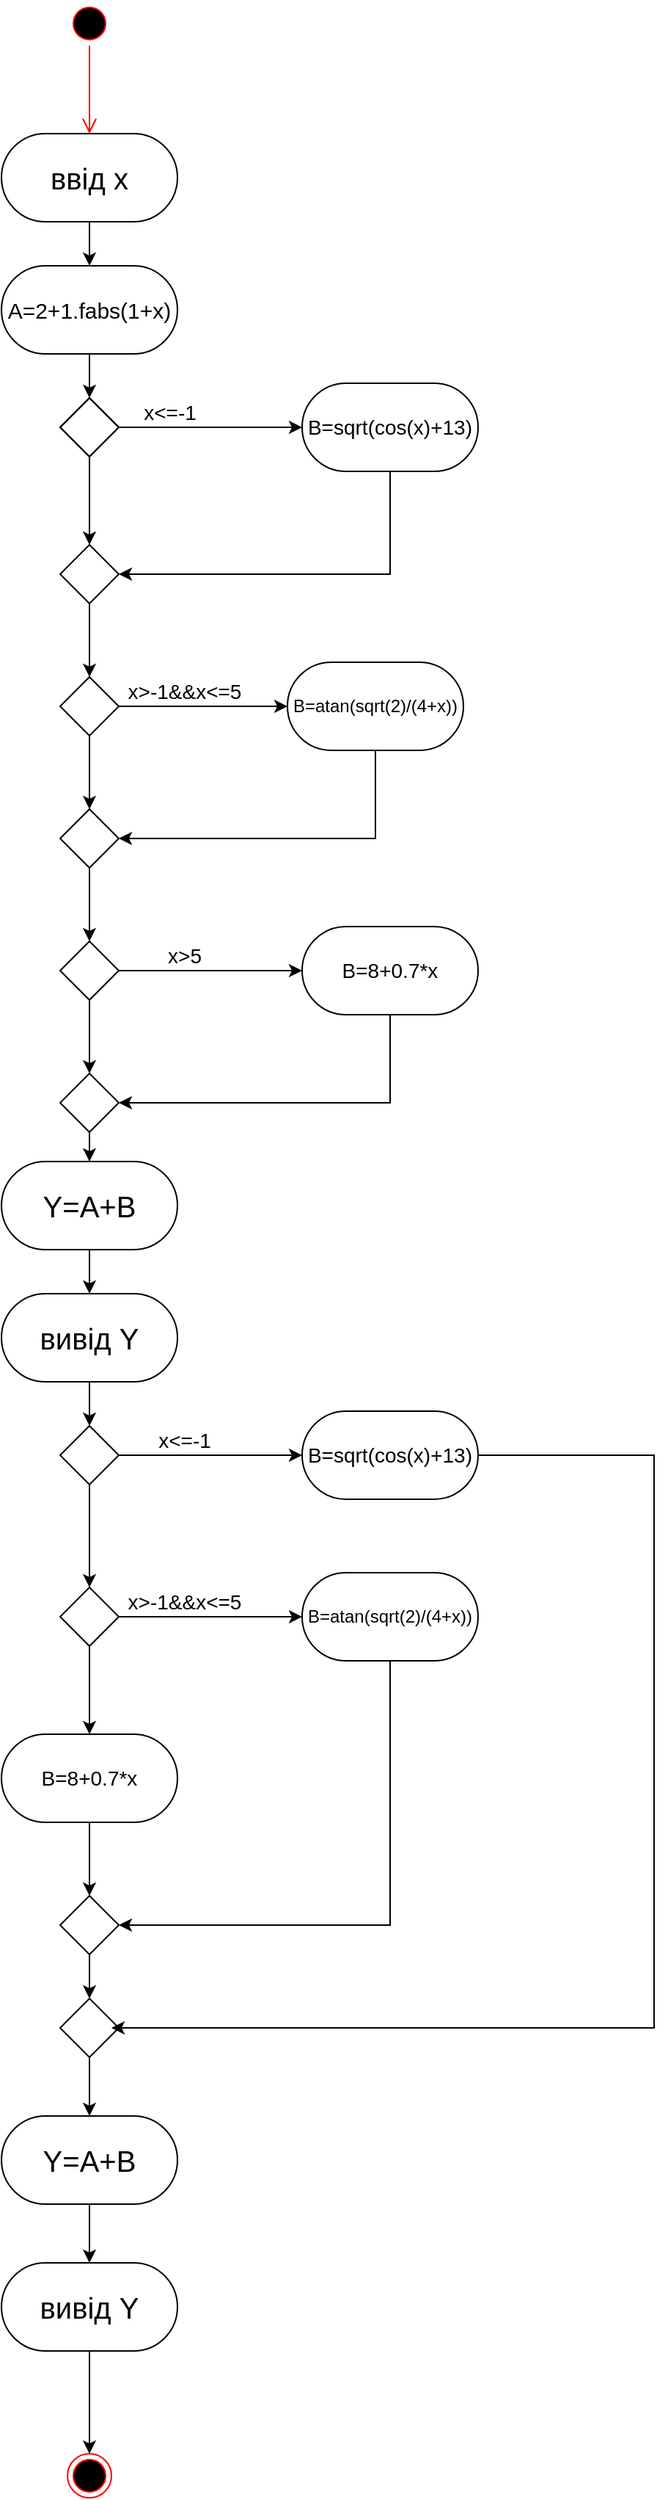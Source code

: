 <mxfile version="13.8.0" type="device"><diagram id="de6HPWlLyp1CBBs1KW3z" name="Page-2"><mxGraphModel dx="526" dy="706" grid="1" gridSize="10" guides="1" tooltips="1" connect="1" arrows="1" fold="1" page="1" pageScale="1" pageWidth="827" pageHeight="1169" math="0" shadow="0"><root><mxCell id="CQqRddD8hYopq5XKEujY-0"/><mxCell id="CQqRddD8hYopq5XKEujY-1" parent="CQqRddD8hYopq5XKEujY-0"/><mxCell id="dxPswOCPKR65D5ef4CWF-3" value="" style="ellipse;html=1;shape=startState;fillColor=#000000;strokeColor=#ff0000;fontFamily=Helvetica;fontSize=20;" vertex="1" parent="CQqRddD8hYopq5XKEujY-1"><mxGeometry x="90" y="40" width="30" height="30" as="geometry"/></mxCell><mxCell id="dxPswOCPKR65D5ef4CWF-4" value="" style="edgeStyle=orthogonalEdgeStyle;html=1;verticalAlign=bottom;endArrow=open;endSize=8;strokeColor=#ff0000;fontFamily=Helvetica;fontSize=20;" edge="1" source="dxPswOCPKR65D5ef4CWF-3" parent="CQqRddD8hYopq5XKEujY-1"><mxGeometry relative="1" as="geometry"><mxPoint x="105" y="130" as="targetPoint"/></mxGeometry></mxCell><mxCell id="dxPswOCPKR65D5ef4CWF-8" value="" style="edgeStyle=orthogonalEdgeStyle;rounded=0;orthogonalLoop=1;jettySize=auto;html=1;fontFamily=Helvetica;fontSize=15;" edge="1" parent="CQqRddD8hYopq5XKEujY-1" source="dxPswOCPKR65D5ef4CWF-6" target="dxPswOCPKR65D5ef4CWF-7"><mxGeometry relative="1" as="geometry"/></mxCell><mxCell id="dxPswOCPKR65D5ef4CWF-6" value="ввід x" style="rounded=1;whiteSpace=wrap;html=1;fillColor=none;fontFamily=Helvetica;fontSize=20;arcSize=50;" vertex="1" parent="CQqRddD8hYopq5XKEujY-1"><mxGeometry x="45" y="130" width="120" height="60" as="geometry"/></mxCell><mxCell id="dxPswOCPKR65D5ef4CWF-10" value="" style="edgeStyle=orthogonalEdgeStyle;rounded=0;orthogonalLoop=1;jettySize=auto;html=1;fontFamily=Helvetica;fontSize=15;" edge="1" parent="CQqRddD8hYopq5XKEujY-1" source="dxPswOCPKR65D5ef4CWF-7" target="dxPswOCPKR65D5ef4CWF-9"><mxGeometry relative="1" as="geometry"/></mxCell><mxCell id="dxPswOCPKR65D5ef4CWF-7" value="A=2+1.fabs(1+x)" style="rounded=1;whiteSpace=wrap;html=1;fillColor=none;fontFamily=Helvetica;fontSize=15;arcSize=50;" vertex="1" parent="CQqRddD8hYopq5XKEujY-1"><mxGeometry x="45" y="220" width="120" height="60" as="geometry"/></mxCell><mxCell id="dxPswOCPKR65D5ef4CWF-12" value="" style="edgeStyle=orthogonalEdgeStyle;rounded=0;orthogonalLoop=1;jettySize=auto;html=1;fontFamily=Helvetica;fontSize=15;" edge="1" parent="CQqRddD8hYopq5XKEujY-1" source="dxPswOCPKR65D5ef4CWF-9"><mxGeometry relative="1" as="geometry"><mxPoint x="105" y="410" as="targetPoint"/></mxGeometry></mxCell><mxCell id="dxPswOCPKR65D5ef4CWF-9" value="" style="rhombus;whiteSpace=wrap;html=1;fillColor=none;fontFamily=Helvetica;fontSize=15;" vertex="1" parent="CQqRddD8hYopq5XKEujY-1"><mxGeometry x="85" y="310" width="40" height="40" as="geometry"/></mxCell><mxCell id="dxPswOCPKR65D5ef4CWF-18" style="edgeStyle=orthogonalEdgeStyle;rounded=0;orthogonalLoop=1;jettySize=auto;html=1;entryX=0;entryY=0.5;entryDx=0;entryDy=0;fontFamily=Helvetica;fontSize=14;" edge="1" parent="CQqRddD8hYopq5XKEujY-1" source="dxPswOCPKR65D5ef4CWF-14" target="dxPswOCPKR65D5ef4CWF-17"><mxGeometry relative="1" as="geometry"/></mxCell><mxCell id="dxPswOCPKR65D5ef4CWF-14" value="" style="rhombus;whiteSpace=wrap;html=1;fillColor=none;fontFamily=Helvetica;fontSize=15;" vertex="1" parent="CQqRddD8hYopq5XKEujY-1"><mxGeometry x="85" y="310" width="40" height="40" as="geometry"/></mxCell><mxCell id="dxPswOCPKR65D5ef4CWF-22" value="" style="edgeStyle=orthogonalEdgeStyle;rounded=0;orthogonalLoop=1;jettySize=auto;html=1;fontFamily=Helvetica;fontSize=14;" edge="1" parent="CQqRddD8hYopq5XKEujY-1" source="dxPswOCPKR65D5ef4CWF-15" target="dxPswOCPKR65D5ef4CWF-21"><mxGeometry relative="1" as="geometry"/></mxCell><mxCell id="dxPswOCPKR65D5ef4CWF-15" value="" style="rhombus;whiteSpace=wrap;html=1;fillColor=none;fontFamily=Helvetica;fontSize=15;" vertex="1" parent="CQqRddD8hYopq5XKEujY-1"><mxGeometry x="85" y="410" width="40" height="40" as="geometry"/></mxCell><mxCell id="dxPswOCPKR65D5ef4CWF-19" style="edgeStyle=orthogonalEdgeStyle;rounded=0;orthogonalLoop=1;jettySize=auto;html=1;fontFamily=Helvetica;fontSize=14;entryX=1;entryY=0.5;entryDx=0;entryDy=0;" edge="1" parent="CQqRddD8hYopq5XKEujY-1" source="dxPswOCPKR65D5ef4CWF-17" target="dxPswOCPKR65D5ef4CWF-15"><mxGeometry relative="1" as="geometry"><mxPoint x="310" y="430" as="targetPoint"/><Array as="points"><mxPoint x="310" y="430"/></Array></mxGeometry></mxCell><mxCell id="dxPswOCPKR65D5ef4CWF-17" value="B=sqrt(cos(x)+13)" style="rounded=1;whiteSpace=wrap;html=1;fillColor=none;fontFamily=Helvetica;fontSize=14;arcSize=50;" vertex="1" parent="CQqRddD8hYopq5XKEujY-1"><mxGeometry x="250" y="300" width="120" height="60" as="geometry"/></mxCell><mxCell id="dxPswOCPKR65D5ef4CWF-20" value="x&amp;lt;=-1" style="text;html=1;strokeColor=none;fillColor=none;align=center;verticalAlign=middle;whiteSpace=wrap;rounded=0;fontFamily=Helvetica;fontSize=14;" vertex="1" parent="CQqRddD8hYopq5XKEujY-1"><mxGeometry x="140" y="310" width="40" height="20" as="geometry"/></mxCell><mxCell id="dxPswOCPKR65D5ef4CWF-24" value="" style="edgeStyle=orthogonalEdgeStyle;rounded=0;orthogonalLoop=1;jettySize=auto;html=1;fontFamily=Helvetica;fontSize=14;" edge="1" parent="CQqRddD8hYopq5XKEujY-1" source="dxPswOCPKR65D5ef4CWF-21" target="dxPswOCPKR65D5ef4CWF-23"><mxGeometry relative="1" as="geometry"/></mxCell><mxCell id="dxPswOCPKR65D5ef4CWF-32" value="" style="edgeStyle=orthogonalEdgeStyle;rounded=0;orthogonalLoop=1;jettySize=auto;html=1;fontFamily=Helvetica;fontSize=14;" edge="1" parent="CQqRddD8hYopq5XKEujY-1" source="dxPswOCPKR65D5ef4CWF-21" target="dxPswOCPKR65D5ef4CWF-30"><mxGeometry relative="1" as="geometry"/></mxCell><mxCell id="dxPswOCPKR65D5ef4CWF-21" value="" style="rhombus;whiteSpace=wrap;html=1;fillColor=none;fontFamily=Helvetica;fontSize=15;" vertex="1" parent="CQqRddD8hYopq5XKEujY-1"><mxGeometry x="85" y="500" width="40" height="40" as="geometry"/></mxCell><mxCell id="dxPswOCPKR65D5ef4CWF-26" value="" style="edgeStyle=orthogonalEdgeStyle;rounded=0;orthogonalLoop=1;jettySize=auto;html=1;fontFamily=Helvetica;fontSize=14;" edge="1" parent="CQqRddD8hYopq5XKEujY-1" source="dxPswOCPKR65D5ef4CWF-23" target="dxPswOCPKR65D5ef4CWF-25"><mxGeometry relative="1" as="geometry"/></mxCell><mxCell id="dxPswOCPKR65D5ef4CWF-23" value="" style="rhombus;whiteSpace=wrap;html=1;fillColor=none;fontFamily=Helvetica;fontSize=15;" vertex="1" parent="CQqRddD8hYopq5XKEujY-1"><mxGeometry x="85" y="590" width="40" height="40" as="geometry"/></mxCell><mxCell id="dxPswOCPKR65D5ef4CWF-29" value="" style="edgeStyle=orthogonalEdgeStyle;rounded=0;orthogonalLoop=1;jettySize=auto;html=1;fontFamily=Helvetica;fontSize=14;" edge="1" parent="CQqRddD8hYopq5XKEujY-1" source="dxPswOCPKR65D5ef4CWF-25" target="dxPswOCPKR65D5ef4CWF-27"><mxGeometry relative="1" as="geometry"/></mxCell><mxCell id="dxPswOCPKR65D5ef4CWF-34" style="edgeStyle=orthogonalEdgeStyle;rounded=0;orthogonalLoop=1;jettySize=auto;html=1;entryX=0;entryY=0.5;entryDx=0;entryDy=0;fontFamily=Helvetica;fontSize=14;" edge="1" parent="CQqRddD8hYopq5XKEujY-1" source="dxPswOCPKR65D5ef4CWF-25" target="dxPswOCPKR65D5ef4CWF-31"><mxGeometry relative="1" as="geometry"/></mxCell><mxCell id="dxPswOCPKR65D5ef4CWF-25" value="" style="rhombus;whiteSpace=wrap;html=1;fillColor=none;fontFamily=Helvetica;fontSize=15;" vertex="1" parent="CQqRddD8hYopq5XKEujY-1"><mxGeometry x="85" y="680" width="40" height="40" as="geometry"/></mxCell><mxCell id="dxPswOCPKR65D5ef4CWF-41" value="" style="edgeStyle=orthogonalEdgeStyle;rounded=0;orthogonalLoop=1;jettySize=auto;html=1;fontFamily=Helvetica;fontSize=12;" edge="1" parent="CQqRddD8hYopq5XKEujY-1" source="dxPswOCPKR65D5ef4CWF-27" target="dxPswOCPKR65D5ef4CWF-40"><mxGeometry relative="1" as="geometry"/></mxCell><mxCell id="dxPswOCPKR65D5ef4CWF-27" value="" style="rhombus;whiteSpace=wrap;html=1;fillColor=none;fontFamily=Helvetica;fontSize=15;" vertex="1" parent="CQqRddD8hYopq5XKEujY-1"><mxGeometry x="85" y="770" width="40" height="40" as="geometry"/></mxCell><mxCell id="dxPswOCPKR65D5ef4CWF-33" style="edgeStyle=orthogonalEdgeStyle;rounded=0;orthogonalLoop=1;jettySize=auto;html=1;entryX=1;entryY=0.5;entryDx=0;entryDy=0;fontFamily=Helvetica;fontSize=14;" edge="1" parent="CQqRddD8hYopq5XKEujY-1" source="dxPswOCPKR65D5ef4CWF-30" target="dxPswOCPKR65D5ef4CWF-23"><mxGeometry relative="1" as="geometry"><Array as="points"><mxPoint x="300" y="610"/></Array></mxGeometry></mxCell><mxCell id="dxPswOCPKR65D5ef4CWF-30" value="B=atan(sqrt(2)/(4+x))" style="rounded=1;whiteSpace=wrap;html=1;fillColor=none;fontFamily=Helvetica;fontSize=12;arcSize=50;" vertex="1" parent="CQqRddD8hYopq5XKEujY-1"><mxGeometry x="240" y="490" width="120" height="60" as="geometry"/></mxCell><mxCell id="dxPswOCPKR65D5ef4CWF-35" style="edgeStyle=orthogonalEdgeStyle;rounded=0;orthogonalLoop=1;jettySize=auto;html=1;entryX=1;entryY=0.5;entryDx=0;entryDy=0;fontFamily=Helvetica;fontSize=14;" edge="1" parent="CQqRddD8hYopq5XKEujY-1" source="dxPswOCPKR65D5ef4CWF-31" target="dxPswOCPKR65D5ef4CWF-27"><mxGeometry relative="1" as="geometry"><Array as="points"><mxPoint x="310" y="790"/></Array></mxGeometry></mxCell><mxCell id="dxPswOCPKR65D5ef4CWF-31" value="B=8+0.7*x" style="rounded=1;whiteSpace=wrap;html=1;fillColor=none;fontFamily=Helvetica;fontSize=14;arcSize=50;" vertex="1" parent="CQqRddD8hYopq5XKEujY-1"><mxGeometry x="250" y="670" width="120" height="60" as="geometry"/></mxCell><mxCell id="dxPswOCPKR65D5ef4CWF-36" value="x&amp;gt;-1&amp;amp;&amp;amp;x&amp;lt;=5" style="text;html=1;strokeColor=none;fillColor=none;align=center;verticalAlign=middle;whiteSpace=wrap;rounded=0;fontFamily=Helvetica;fontSize=14;" vertex="1" parent="CQqRddD8hYopq5XKEujY-1"><mxGeometry x="150" y="500" width="40" height="20" as="geometry"/></mxCell><mxCell id="dxPswOCPKR65D5ef4CWF-37" value="x&amp;gt;5" style="text;html=1;strokeColor=none;fillColor=none;align=center;verticalAlign=middle;whiteSpace=wrap;rounded=0;fontFamily=Helvetica;fontSize=14;" vertex="1" parent="CQqRddD8hYopq5XKEujY-1"><mxGeometry x="150" y="680" width="40" height="20" as="geometry"/></mxCell><mxCell id="dxPswOCPKR65D5ef4CWF-44" value="" style="edgeStyle=orthogonalEdgeStyle;rounded=0;orthogonalLoop=1;jettySize=auto;html=1;fontFamily=Helvetica;fontSize=12;" edge="1" parent="CQqRddD8hYopq5XKEujY-1" source="dxPswOCPKR65D5ef4CWF-38" target="dxPswOCPKR65D5ef4CWF-43"><mxGeometry relative="1" as="geometry"/></mxCell><mxCell id="dxPswOCPKR65D5ef4CWF-38" value="вивід Y" style="rounded=1;whiteSpace=wrap;html=1;fillColor=none;fontFamily=Helvetica;fontSize=20;arcSize=50;" vertex="1" parent="CQqRddD8hYopq5XKEujY-1"><mxGeometry x="45" y="920" width="120" height="60" as="geometry"/></mxCell><mxCell id="dxPswOCPKR65D5ef4CWF-42" value="" style="edgeStyle=orthogonalEdgeStyle;rounded=0;orthogonalLoop=1;jettySize=auto;html=1;fontFamily=Helvetica;fontSize=12;" edge="1" parent="CQqRddD8hYopq5XKEujY-1" source="dxPswOCPKR65D5ef4CWF-40" target="dxPswOCPKR65D5ef4CWF-38"><mxGeometry relative="1" as="geometry"/></mxCell><mxCell id="dxPswOCPKR65D5ef4CWF-40" value="Y=A+B" style="rounded=1;whiteSpace=wrap;html=1;fillColor=none;fontFamily=Helvetica;fontSize=20;arcSize=50;" vertex="1" parent="CQqRddD8hYopq5XKEujY-1"><mxGeometry x="45" y="830" width="120" height="60" as="geometry"/></mxCell><mxCell id="dxPswOCPKR65D5ef4CWF-46" style="edgeStyle=orthogonalEdgeStyle;rounded=0;orthogonalLoop=1;jettySize=auto;html=1;entryX=0;entryY=0.5;entryDx=0;entryDy=0;fontFamily=Helvetica;fontSize=12;" edge="1" parent="CQqRddD8hYopq5XKEujY-1" source="dxPswOCPKR65D5ef4CWF-43" target="dxPswOCPKR65D5ef4CWF-45"><mxGeometry relative="1" as="geometry"/></mxCell><mxCell id="dxPswOCPKR65D5ef4CWF-50" value="" style="edgeStyle=orthogonalEdgeStyle;rounded=0;orthogonalLoop=1;jettySize=auto;html=1;fontFamily=Helvetica;fontSize=12;" edge="1" parent="CQqRddD8hYopq5XKEujY-1" source="dxPswOCPKR65D5ef4CWF-43" target="dxPswOCPKR65D5ef4CWF-49"><mxGeometry relative="1" as="geometry"/></mxCell><mxCell id="dxPswOCPKR65D5ef4CWF-43" value="" style="rhombus;whiteSpace=wrap;html=1;fillColor=none;fontFamily=Helvetica;fontSize=15;" vertex="1" parent="CQqRddD8hYopq5XKEujY-1"><mxGeometry x="85" y="1010" width="40" height="40" as="geometry"/></mxCell><mxCell id="dxPswOCPKR65D5ef4CWF-57" style="edgeStyle=orthogonalEdgeStyle;rounded=0;orthogonalLoop=1;jettySize=auto;html=1;fontFamily=Helvetica;fontSize=12;" edge="1" parent="CQqRddD8hYopq5XKEujY-1" source="dxPswOCPKR65D5ef4CWF-45"><mxGeometry relative="1" as="geometry"><mxPoint x="120" y="1420" as="targetPoint"/><Array as="points"><mxPoint x="490" y="1030"/><mxPoint x="490" y="1420"/></Array></mxGeometry></mxCell><mxCell id="dxPswOCPKR65D5ef4CWF-45" value="B=sqrt(cos(x)+13)" style="rounded=1;whiteSpace=wrap;html=1;fillColor=none;fontFamily=Helvetica;fontSize=14;arcSize=50;" vertex="1" parent="CQqRddD8hYopq5XKEujY-1"><mxGeometry x="250" y="1000" width="120" height="60" as="geometry"/></mxCell><mxCell id="dxPswOCPKR65D5ef4CWF-47" value="x&amp;lt;=-1" style="text;html=1;strokeColor=none;fillColor=none;align=center;verticalAlign=middle;whiteSpace=wrap;rounded=0;fontFamily=Helvetica;fontSize=14;" vertex="1" parent="CQqRddD8hYopq5XKEujY-1"><mxGeometry x="150" y="1010" width="40" height="20" as="geometry"/></mxCell><mxCell id="dxPswOCPKR65D5ef4CWF-54" style="edgeStyle=orthogonalEdgeStyle;rounded=0;orthogonalLoop=1;jettySize=auto;html=1;entryX=0;entryY=0.5;entryDx=0;entryDy=0;fontFamily=Helvetica;fontSize=12;" edge="1" parent="CQqRddD8hYopq5XKEujY-1" source="dxPswOCPKR65D5ef4CWF-49" target="dxPswOCPKR65D5ef4CWF-51"><mxGeometry relative="1" as="geometry"/></mxCell><mxCell id="dxPswOCPKR65D5ef4CWF-59" value="" style="edgeStyle=orthogonalEdgeStyle;rounded=0;orthogonalLoop=1;jettySize=auto;html=1;fontFamily=Helvetica;fontSize=12;" edge="1" parent="CQqRddD8hYopq5XKEujY-1" source="dxPswOCPKR65D5ef4CWF-49" target="dxPswOCPKR65D5ef4CWF-58"><mxGeometry relative="1" as="geometry"/></mxCell><mxCell id="dxPswOCPKR65D5ef4CWF-49" value="" style="rhombus;whiteSpace=wrap;html=1;fillColor=none;fontFamily=Helvetica;fontSize=15;" vertex="1" parent="CQqRddD8hYopq5XKEujY-1"><mxGeometry x="85" y="1120" width="40" height="40" as="geometry"/></mxCell><mxCell id="dxPswOCPKR65D5ef4CWF-62" style="edgeStyle=orthogonalEdgeStyle;rounded=0;orthogonalLoop=1;jettySize=auto;html=1;fontFamily=Helvetica;fontSize=12;entryX=1;entryY=0.5;entryDx=0;entryDy=0;" edge="1" parent="CQqRddD8hYopq5XKEujY-1" source="dxPswOCPKR65D5ef4CWF-51" target="dxPswOCPKR65D5ef4CWF-60"><mxGeometry relative="1" as="geometry"><mxPoint x="310" y="1360" as="targetPoint"/><Array as="points"><mxPoint x="310" y="1350"/></Array></mxGeometry></mxCell><mxCell id="dxPswOCPKR65D5ef4CWF-51" value="B=atan(sqrt(2)/(4+x))" style="rounded=1;whiteSpace=wrap;html=1;fillColor=none;fontFamily=Helvetica;fontSize=12;arcSize=50;" vertex="1" parent="CQqRddD8hYopq5XKEujY-1"><mxGeometry x="250" y="1110" width="120" height="60" as="geometry"/></mxCell><mxCell id="dxPswOCPKR65D5ef4CWF-55" value="x&amp;gt;-1&amp;amp;&amp;amp;x&amp;lt;=5" style="text;html=1;strokeColor=none;fillColor=none;align=center;verticalAlign=middle;whiteSpace=wrap;rounded=0;fontFamily=Helvetica;fontSize=14;" vertex="1" parent="CQqRddD8hYopq5XKEujY-1"><mxGeometry x="150" y="1120" width="40" height="20" as="geometry"/></mxCell><mxCell id="dxPswOCPKR65D5ef4CWF-61" value="" style="edgeStyle=orthogonalEdgeStyle;rounded=0;orthogonalLoop=1;jettySize=auto;html=1;fontFamily=Helvetica;fontSize=12;" edge="1" parent="CQqRddD8hYopq5XKEujY-1" source="dxPswOCPKR65D5ef4CWF-58" target="dxPswOCPKR65D5ef4CWF-60"><mxGeometry relative="1" as="geometry"/></mxCell><mxCell id="dxPswOCPKR65D5ef4CWF-58" value="B=8+0.7*x" style="rounded=1;whiteSpace=wrap;html=1;fillColor=none;fontFamily=Helvetica;fontSize=14;arcSize=50;" vertex="1" parent="CQqRddD8hYopq5XKEujY-1"><mxGeometry x="45" y="1220" width="120" height="60" as="geometry"/></mxCell><mxCell id="dxPswOCPKR65D5ef4CWF-65" value="" style="edgeStyle=orthogonalEdgeStyle;rounded=0;orthogonalLoop=1;jettySize=auto;html=1;fontFamily=Helvetica;fontSize=12;" edge="1" parent="CQqRddD8hYopq5XKEujY-1" source="dxPswOCPKR65D5ef4CWF-60" target="dxPswOCPKR65D5ef4CWF-64"><mxGeometry relative="1" as="geometry"/></mxCell><mxCell id="dxPswOCPKR65D5ef4CWF-60" value="" style="rhombus;whiteSpace=wrap;html=1;fillColor=none;fontFamily=Helvetica;fontSize=15;" vertex="1" parent="CQqRddD8hYopq5XKEujY-1"><mxGeometry x="85" y="1330" width="40" height="40" as="geometry"/></mxCell><mxCell id="dxPswOCPKR65D5ef4CWF-67" value="" style="edgeStyle=orthogonalEdgeStyle;rounded=0;orthogonalLoop=1;jettySize=auto;html=1;fontFamily=Helvetica;fontSize=12;" edge="1" parent="CQqRddD8hYopq5XKEujY-1" source="dxPswOCPKR65D5ef4CWF-64" target="dxPswOCPKR65D5ef4CWF-66"><mxGeometry relative="1" as="geometry"/></mxCell><mxCell id="dxPswOCPKR65D5ef4CWF-64" value="" style="rhombus;whiteSpace=wrap;html=1;fillColor=none;fontFamily=Helvetica;fontSize=15;" vertex="1" parent="CQqRddD8hYopq5XKEujY-1"><mxGeometry x="85" y="1400" width="40" height="40" as="geometry"/></mxCell><mxCell id="dxPswOCPKR65D5ef4CWF-69" value="" style="edgeStyle=orthogonalEdgeStyle;rounded=0;orthogonalLoop=1;jettySize=auto;html=1;fontFamily=Helvetica;fontSize=12;" edge="1" parent="CQqRddD8hYopq5XKEujY-1" source="dxPswOCPKR65D5ef4CWF-66" target="dxPswOCPKR65D5ef4CWF-68"><mxGeometry relative="1" as="geometry"/></mxCell><mxCell id="dxPswOCPKR65D5ef4CWF-66" value="Y=A+B" style="rounded=1;whiteSpace=wrap;html=1;fillColor=none;fontFamily=Helvetica;fontSize=20;arcSize=50;" vertex="1" parent="CQqRddD8hYopq5XKEujY-1"><mxGeometry x="45" y="1480" width="120" height="60" as="geometry"/></mxCell><mxCell id="dxPswOCPKR65D5ef4CWF-71" value="" style="edgeStyle=orthogonalEdgeStyle;rounded=0;orthogonalLoop=1;jettySize=auto;html=1;fontFamily=Helvetica;fontSize=12;" edge="1" parent="CQqRddD8hYopq5XKEujY-1" source="dxPswOCPKR65D5ef4CWF-68" target="dxPswOCPKR65D5ef4CWF-70"><mxGeometry relative="1" as="geometry"/></mxCell><mxCell id="dxPswOCPKR65D5ef4CWF-68" value="вивід Y" style="rounded=1;whiteSpace=wrap;html=1;fillColor=none;fontFamily=Helvetica;fontSize=20;arcSize=50;" vertex="1" parent="CQqRddD8hYopq5XKEujY-1"><mxGeometry x="45" y="1580" width="120" height="60" as="geometry"/></mxCell><mxCell id="dxPswOCPKR65D5ef4CWF-70" value="" style="ellipse;html=1;shape=endState;fillColor=#000000;strokeColor=#ff0000;fontFamily=Helvetica;fontSize=12;" vertex="1" parent="CQqRddD8hYopq5XKEujY-1"><mxGeometry x="90" y="1710" width="30" height="30" as="geometry"/></mxCell></root></mxGraphModel></diagram></mxfile>
